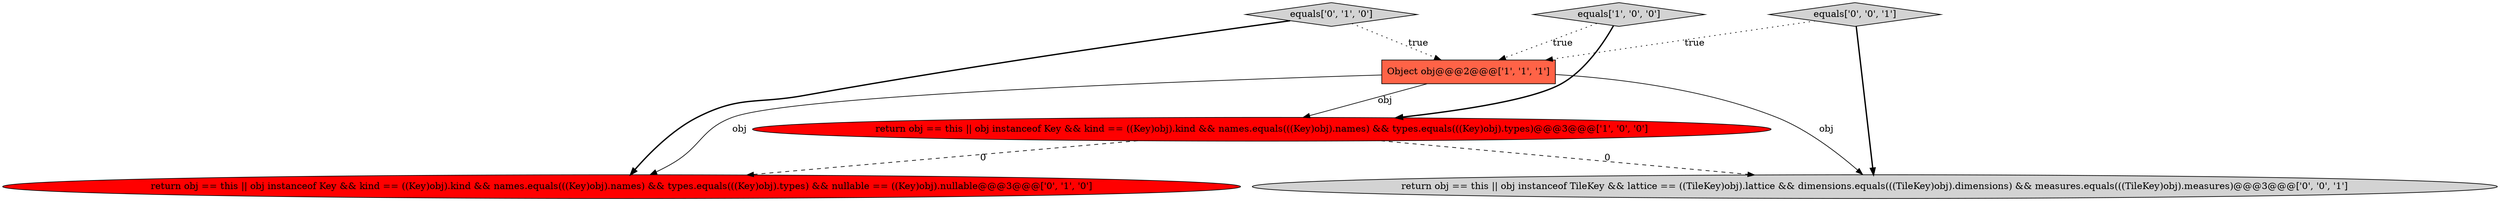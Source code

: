 digraph {
2 [style = filled, label = "Object obj@@@2@@@['1', '1', '1']", fillcolor = tomato, shape = box image = "AAA0AAABBB1BBB"];
4 [style = filled, label = "equals['0', '1', '0']", fillcolor = lightgray, shape = diamond image = "AAA0AAABBB2BBB"];
3 [style = filled, label = "return obj == this || obj instanceof Key && kind == ((Key)obj).kind && names.equals(((Key)obj).names) && types.equals(((Key)obj).types) && nullable == ((Key)obj).nullable@@@3@@@['0', '1', '0']", fillcolor = red, shape = ellipse image = "AAA1AAABBB2BBB"];
1 [style = filled, label = "equals['1', '0', '0']", fillcolor = lightgray, shape = diamond image = "AAA0AAABBB1BBB"];
5 [style = filled, label = "equals['0', '0', '1']", fillcolor = lightgray, shape = diamond image = "AAA0AAABBB3BBB"];
6 [style = filled, label = "return obj == this || obj instanceof TileKey && lattice == ((TileKey)obj).lattice && dimensions.equals(((TileKey)obj).dimensions) && measures.equals(((TileKey)obj).measures)@@@3@@@['0', '0', '1']", fillcolor = lightgray, shape = ellipse image = "AAA0AAABBB3BBB"];
0 [style = filled, label = "return obj == this || obj instanceof Key && kind == ((Key)obj).kind && names.equals(((Key)obj).names) && types.equals(((Key)obj).types)@@@3@@@['1', '0', '0']", fillcolor = red, shape = ellipse image = "AAA1AAABBB1BBB"];
2->3 [style = solid, label="obj"];
4->3 [style = bold, label=""];
0->6 [style = dashed, label="0"];
0->3 [style = dashed, label="0"];
1->0 [style = bold, label=""];
5->6 [style = bold, label=""];
1->2 [style = dotted, label="true"];
4->2 [style = dotted, label="true"];
5->2 [style = dotted, label="true"];
2->6 [style = solid, label="obj"];
2->0 [style = solid, label="obj"];
}
